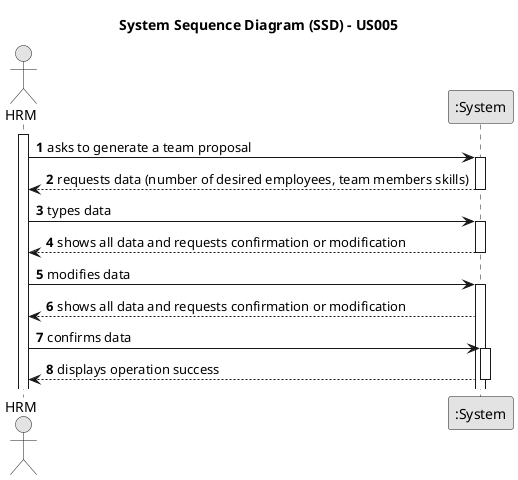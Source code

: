 @startuml
skinparam monochrome true
skinparam packageStyle rectangle
skinparam shadowing false

title System Sequence Diagram (SSD) - US005

autonumber

actor "HRM" as Employee
participant ":System" as System

activate Employee

    Employee -> System : asks to generate a team proposal
    activate System

        System --> Employee : requests data (number of desired employees, team members skills)
    deactivate System

    Employee -> System : types data
    activate System

        System --> Employee : shows all data and requests confirmation or modification
    deactivate System

    Employee -> System : modifies data
    activate System

        System --> Employee : shows all data and requests confirmation or modification

       Employee -> System : confirms data
        activate System

            System --> Employee : displays operation success
        deactivate System



@enduml